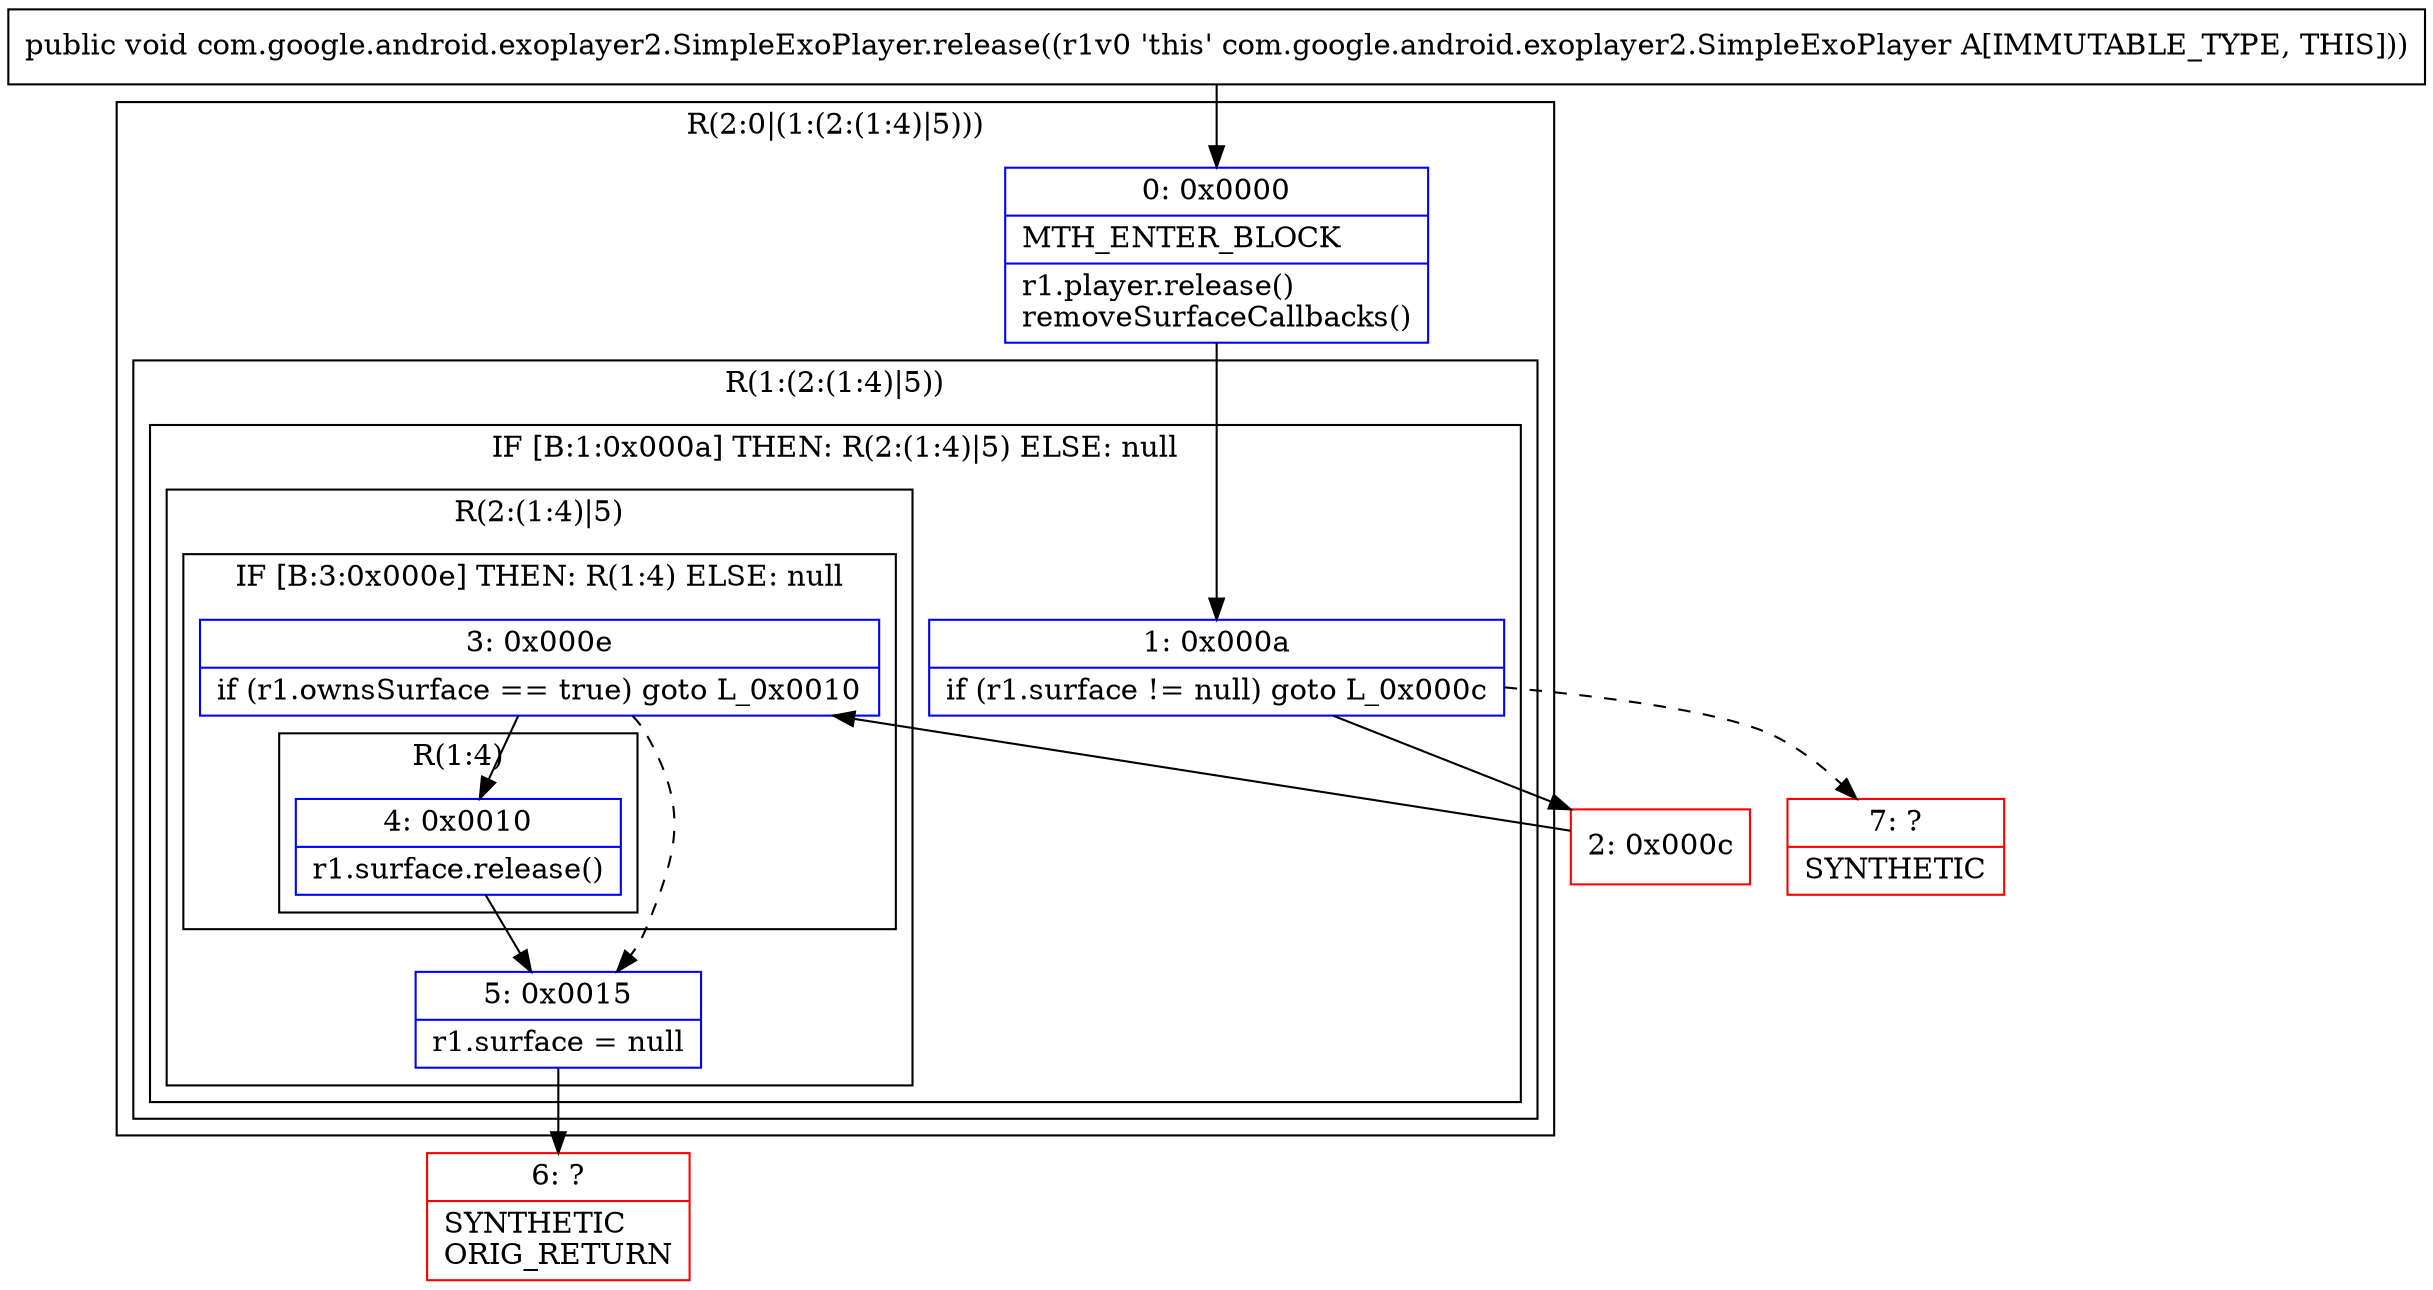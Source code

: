digraph "CFG forcom.google.android.exoplayer2.SimpleExoPlayer.release()V" {
subgraph cluster_Region_1645224537 {
label = "R(2:0|(1:(2:(1:4)|5)))";
node [shape=record,color=blue];
Node_0 [shape=record,label="{0\:\ 0x0000|MTH_ENTER_BLOCK\l|r1.player.release()\lremoveSurfaceCallbacks()\l}"];
subgraph cluster_Region_146772294 {
label = "R(1:(2:(1:4)|5))";
node [shape=record,color=blue];
subgraph cluster_IfRegion_1662026674 {
label = "IF [B:1:0x000a] THEN: R(2:(1:4)|5) ELSE: null";
node [shape=record,color=blue];
Node_1 [shape=record,label="{1\:\ 0x000a|if (r1.surface != null) goto L_0x000c\l}"];
subgraph cluster_Region_1911035791 {
label = "R(2:(1:4)|5)";
node [shape=record,color=blue];
subgraph cluster_IfRegion_302641409 {
label = "IF [B:3:0x000e] THEN: R(1:4) ELSE: null";
node [shape=record,color=blue];
Node_3 [shape=record,label="{3\:\ 0x000e|if (r1.ownsSurface == true) goto L_0x0010\l}"];
subgraph cluster_Region_1716025255 {
label = "R(1:4)";
node [shape=record,color=blue];
Node_4 [shape=record,label="{4\:\ 0x0010|r1.surface.release()\l}"];
}
}
Node_5 [shape=record,label="{5\:\ 0x0015|r1.surface = null\l}"];
}
}
}
}
Node_2 [shape=record,color=red,label="{2\:\ 0x000c}"];
Node_6 [shape=record,color=red,label="{6\:\ ?|SYNTHETIC\lORIG_RETURN\l}"];
Node_7 [shape=record,color=red,label="{7\:\ ?|SYNTHETIC\l}"];
MethodNode[shape=record,label="{public void com.google.android.exoplayer2.SimpleExoPlayer.release((r1v0 'this' com.google.android.exoplayer2.SimpleExoPlayer A[IMMUTABLE_TYPE, THIS])) }"];
MethodNode -> Node_0;
Node_0 -> Node_1;
Node_1 -> Node_2;
Node_1 -> Node_7[style=dashed];
Node_3 -> Node_4;
Node_3 -> Node_5[style=dashed];
Node_4 -> Node_5;
Node_5 -> Node_6;
Node_2 -> Node_3;
}

